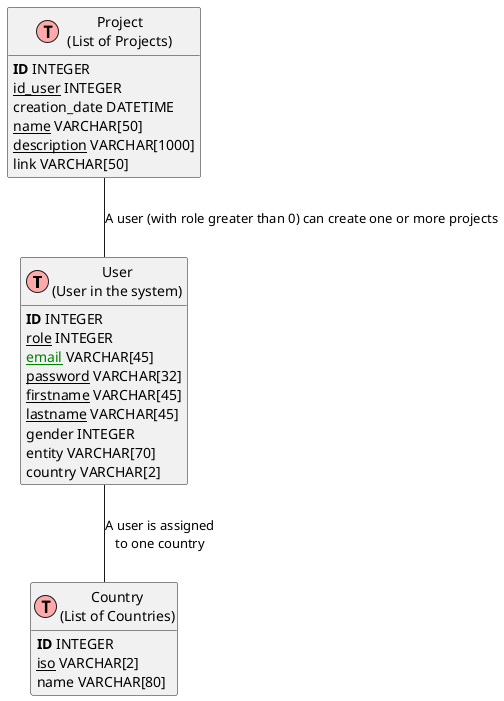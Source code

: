 @startuml
' uncomment the line below if you're using computer with a retina display
' skinparam dpi 300
!define Table(name,desc) class name as "desc" << (T,#FFAAAA) >>
' we use bold for primary key
' green color for unique
' and underscore for not_null
!define primary_key(x) <b>x</b>
!define unique(x) <color:green>x</color>
!define not_null(x) <u>x</u>
' other tags available:
' <i></i>
' <back:COLOR></color>, where color is a color name or html color code
' (#FFAACC)
' see: http://plantuml.com/classes.html#More
hide methods
hide stereotypes

' entities

Table(user, "User\n(User in the system)") {
primary_key(ID) INTEGER
not_null(role) INTEGER
not_null(unique(email)) VARCHAR[45]
not_null(password) VARCHAR[32]
not_null(firstname) VARCHAR[45]
not_null(lastname) VARCHAR[45]
gender INTEGER
entity VARCHAR[70]
country VARCHAR[2]
}

Table(country, "Country\n(List of Countries)") {
primary_key(ID) INTEGER
not_null(iso) VARCHAR[2]
name VARCHAR[80]
}

Table(project, "Project\n(List of Projects)") {
primary_key(ID) INTEGER
not_null(id_user) INTEGER
creation_date DATETIME
not_null(name) VARCHAR[50]
not_null(description) VARCHAR[1000]
link VARCHAR[50]
}


' relationships
user -- country : "A user is assigned\nto one country"
project -- user : "A user (with role greater than 0) can create one or more projects"
@enduml
